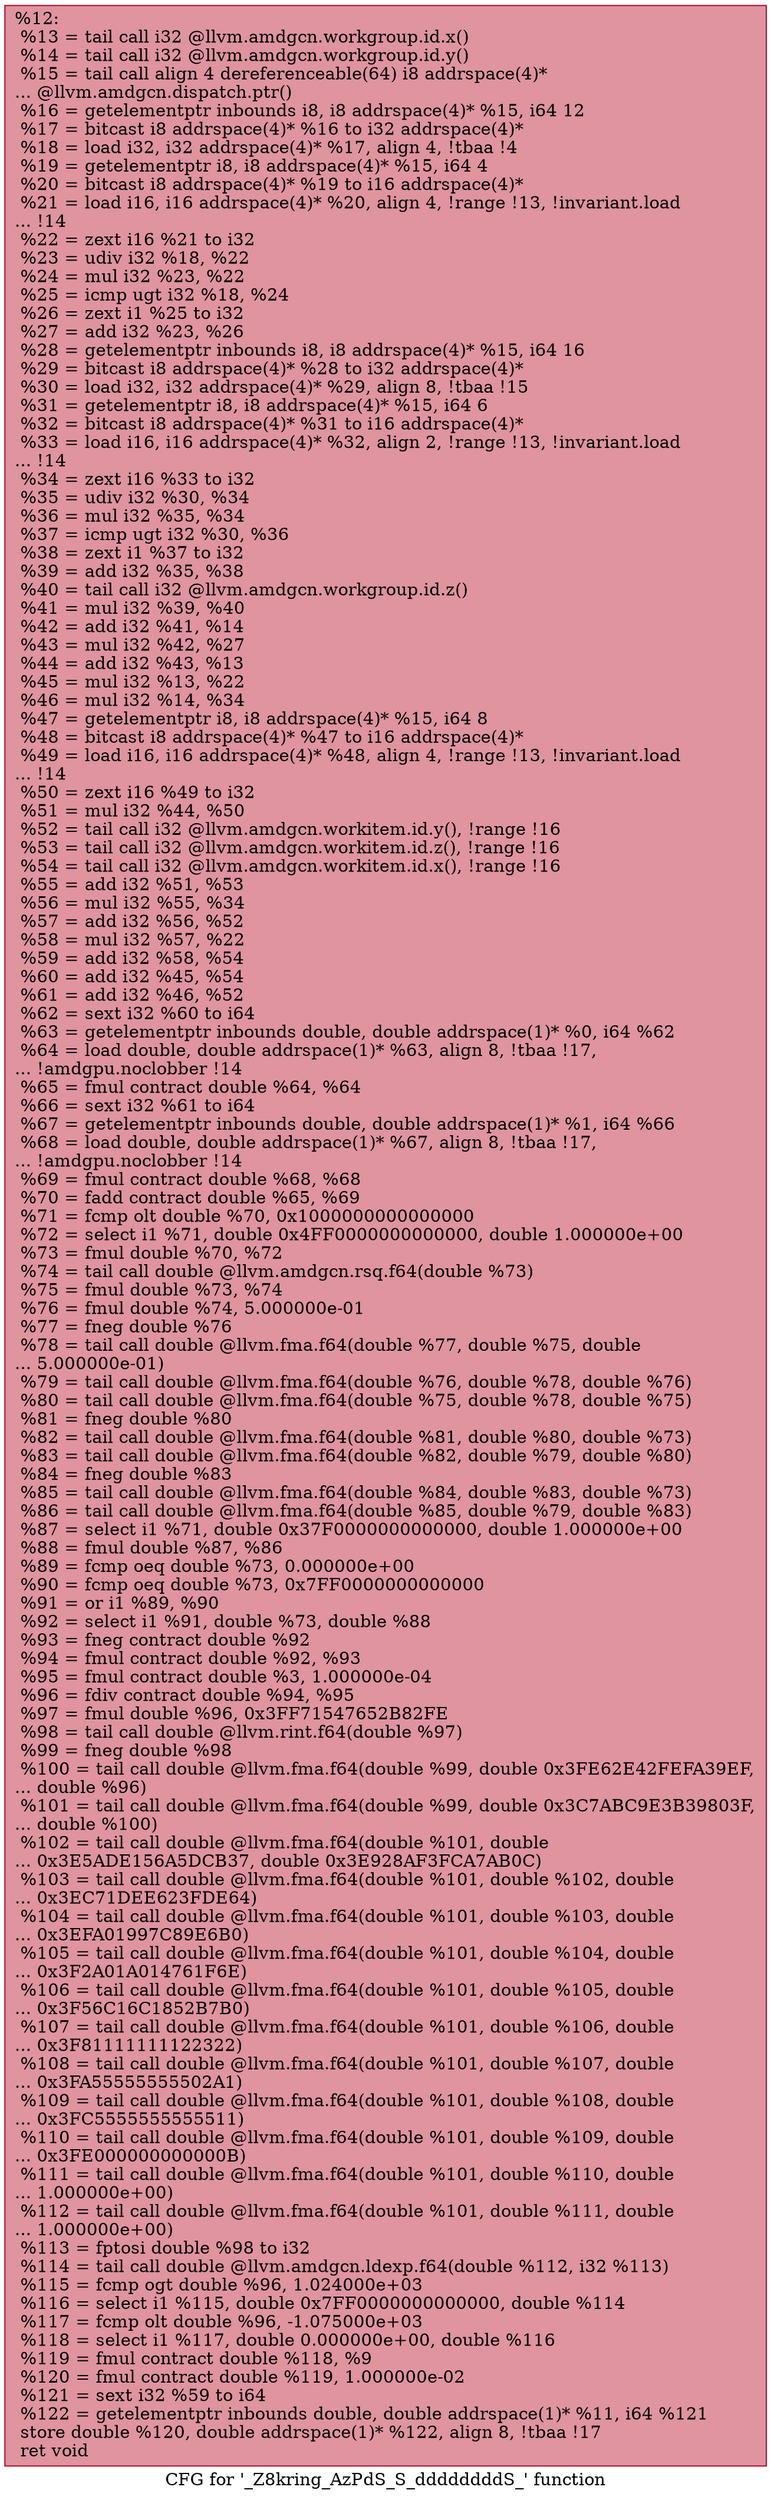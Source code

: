 digraph "CFG for '_Z8kring_AzPdS_S_ddddddddS_' function" {
	label="CFG for '_Z8kring_AzPdS_S_ddddddddS_' function";

	Node0x5e62ff0 [shape=record,color="#b70d28ff", style=filled, fillcolor="#b70d2870",label="{%12:\l  %13 = tail call i32 @llvm.amdgcn.workgroup.id.x()\l  %14 = tail call i32 @llvm.amdgcn.workgroup.id.y()\l  %15 = tail call align 4 dereferenceable(64) i8 addrspace(4)*\l... @llvm.amdgcn.dispatch.ptr()\l  %16 = getelementptr inbounds i8, i8 addrspace(4)* %15, i64 12\l  %17 = bitcast i8 addrspace(4)* %16 to i32 addrspace(4)*\l  %18 = load i32, i32 addrspace(4)* %17, align 4, !tbaa !4\l  %19 = getelementptr i8, i8 addrspace(4)* %15, i64 4\l  %20 = bitcast i8 addrspace(4)* %19 to i16 addrspace(4)*\l  %21 = load i16, i16 addrspace(4)* %20, align 4, !range !13, !invariant.load\l... !14\l  %22 = zext i16 %21 to i32\l  %23 = udiv i32 %18, %22\l  %24 = mul i32 %23, %22\l  %25 = icmp ugt i32 %18, %24\l  %26 = zext i1 %25 to i32\l  %27 = add i32 %23, %26\l  %28 = getelementptr inbounds i8, i8 addrspace(4)* %15, i64 16\l  %29 = bitcast i8 addrspace(4)* %28 to i32 addrspace(4)*\l  %30 = load i32, i32 addrspace(4)* %29, align 8, !tbaa !15\l  %31 = getelementptr i8, i8 addrspace(4)* %15, i64 6\l  %32 = bitcast i8 addrspace(4)* %31 to i16 addrspace(4)*\l  %33 = load i16, i16 addrspace(4)* %32, align 2, !range !13, !invariant.load\l... !14\l  %34 = zext i16 %33 to i32\l  %35 = udiv i32 %30, %34\l  %36 = mul i32 %35, %34\l  %37 = icmp ugt i32 %30, %36\l  %38 = zext i1 %37 to i32\l  %39 = add i32 %35, %38\l  %40 = tail call i32 @llvm.amdgcn.workgroup.id.z()\l  %41 = mul i32 %39, %40\l  %42 = add i32 %41, %14\l  %43 = mul i32 %42, %27\l  %44 = add i32 %43, %13\l  %45 = mul i32 %13, %22\l  %46 = mul i32 %14, %34\l  %47 = getelementptr i8, i8 addrspace(4)* %15, i64 8\l  %48 = bitcast i8 addrspace(4)* %47 to i16 addrspace(4)*\l  %49 = load i16, i16 addrspace(4)* %48, align 4, !range !13, !invariant.load\l... !14\l  %50 = zext i16 %49 to i32\l  %51 = mul i32 %44, %50\l  %52 = tail call i32 @llvm.amdgcn.workitem.id.y(), !range !16\l  %53 = tail call i32 @llvm.amdgcn.workitem.id.z(), !range !16\l  %54 = tail call i32 @llvm.amdgcn.workitem.id.x(), !range !16\l  %55 = add i32 %51, %53\l  %56 = mul i32 %55, %34\l  %57 = add i32 %56, %52\l  %58 = mul i32 %57, %22\l  %59 = add i32 %58, %54\l  %60 = add i32 %45, %54\l  %61 = add i32 %46, %52\l  %62 = sext i32 %60 to i64\l  %63 = getelementptr inbounds double, double addrspace(1)* %0, i64 %62\l  %64 = load double, double addrspace(1)* %63, align 8, !tbaa !17,\l... !amdgpu.noclobber !14\l  %65 = fmul contract double %64, %64\l  %66 = sext i32 %61 to i64\l  %67 = getelementptr inbounds double, double addrspace(1)* %1, i64 %66\l  %68 = load double, double addrspace(1)* %67, align 8, !tbaa !17,\l... !amdgpu.noclobber !14\l  %69 = fmul contract double %68, %68\l  %70 = fadd contract double %65, %69\l  %71 = fcmp olt double %70, 0x1000000000000000\l  %72 = select i1 %71, double 0x4FF0000000000000, double 1.000000e+00\l  %73 = fmul double %70, %72\l  %74 = tail call double @llvm.amdgcn.rsq.f64(double %73)\l  %75 = fmul double %73, %74\l  %76 = fmul double %74, 5.000000e-01\l  %77 = fneg double %76\l  %78 = tail call double @llvm.fma.f64(double %77, double %75, double\l... 5.000000e-01)\l  %79 = tail call double @llvm.fma.f64(double %76, double %78, double %76)\l  %80 = tail call double @llvm.fma.f64(double %75, double %78, double %75)\l  %81 = fneg double %80\l  %82 = tail call double @llvm.fma.f64(double %81, double %80, double %73)\l  %83 = tail call double @llvm.fma.f64(double %82, double %79, double %80)\l  %84 = fneg double %83\l  %85 = tail call double @llvm.fma.f64(double %84, double %83, double %73)\l  %86 = tail call double @llvm.fma.f64(double %85, double %79, double %83)\l  %87 = select i1 %71, double 0x37F0000000000000, double 1.000000e+00\l  %88 = fmul double %87, %86\l  %89 = fcmp oeq double %73, 0.000000e+00\l  %90 = fcmp oeq double %73, 0x7FF0000000000000\l  %91 = or i1 %89, %90\l  %92 = select i1 %91, double %73, double %88\l  %93 = fneg contract double %92\l  %94 = fmul contract double %92, %93\l  %95 = fmul contract double %3, 1.000000e-04\l  %96 = fdiv contract double %94, %95\l  %97 = fmul double %96, 0x3FF71547652B82FE\l  %98 = tail call double @llvm.rint.f64(double %97)\l  %99 = fneg double %98\l  %100 = tail call double @llvm.fma.f64(double %99, double 0x3FE62E42FEFA39EF,\l... double %96)\l  %101 = tail call double @llvm.fma.f64(double %99, double 0x3C7ABC9E3B39803F,\l... double %100)\l  %102 = tail call double @llvm.fma.f64(double %101, double\l... 0x3E5ADE156A5DCB37, double 0x3E928AF3FCA7AB0C)\l  %103 = tail call double @llvm.fma.f64(double %101, double %102, double\l... 0x3EC71DEE623FDE64)\l  %104 = tail call double @llvm.fma.f64(double %101, double %103, double\l... 0x3EFA01997C89E6B0)\l  %105 = tail call double @llvm.fma.f64(double %101, double %104, double\l... 0x3F2A01A014761F6E)\l  %106 = tail call double @llvm.fma.f64(double %101, double %105, double\l... 0x3F56C16C1852B7B0)\l  %107 = tail call double @llvm.fma.f64(double %101, double %106, double\l... 0x3F81111111122322)\l  %108 = tail call double @llvm.fma.f64(double %101, double %107, double\l... 0x3FA55555555502A1)\l  %109 = tail call double @llvm.fma.f64(double %101, double %108, double\l... 0x3FC5555555555511)\l  %110 = tail call double @llvm.fma.f64(double %101, double %109, double\l... 0x3FE000000000000B)\l  %111 = tail call double @llvm.fma.f64(double %101, double %110, double\l... 1.000000e+00)\l  %112 = tail call double @llvm.fma.f64(double %101, double %111, double\l... 1.000000e+00)\l  %113 = fptosi double %98 to i32\l  %114 = tail call double @llvm.amdgcn.ldexp.f64(double %112, i32 %113)\l  %115 = fcmp ogt double %96, 1.024000e+03\l  %116 = select i1 %115, double 0x7FF0000000000000, double %114\l  %117 = fcmp olt double %96, -1.075000e+03\l  %118 = select i1 %117, double 0.000000e+00, double %116\l  %119 = fmul contract double %118, %9\l  %120 = fmul contract double %119, 1.000000e-02\l  %121 = sext i32 %59 to i64\l  %122 = getelementptr inbounds double, double addrspace(1)* %11, i64 %121\l  store double %120, double addrspace(1)* %122, align 8, !tbaa !17\l  ret void\l}"];
}

